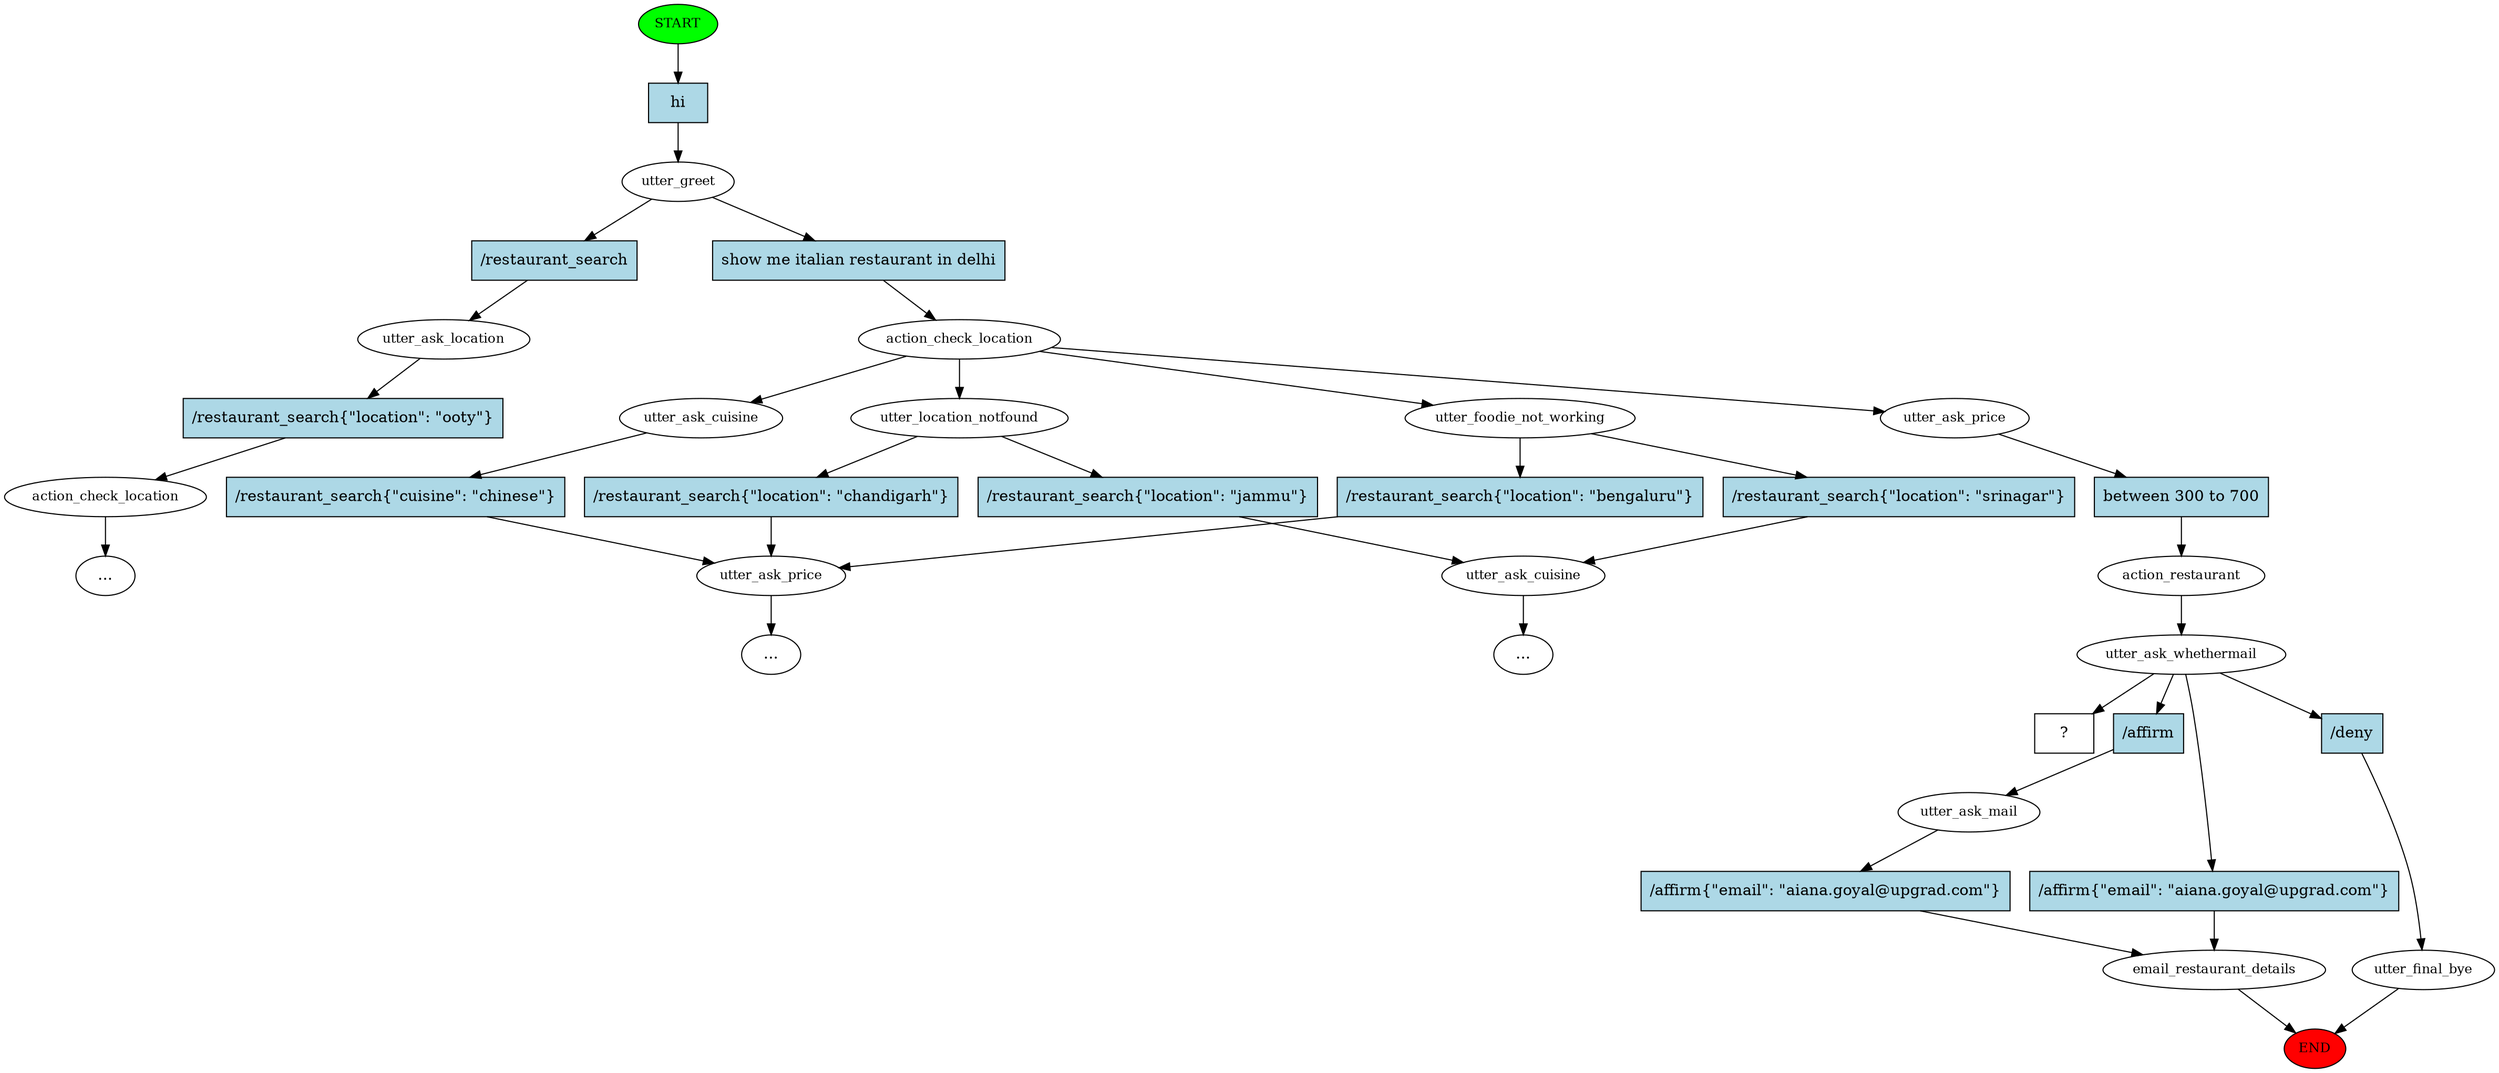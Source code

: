 digraph  {
0 [class="start active", fillcolor=green, fontsize=12, label=START, style=filled];
"-1" [class=end, fillcolor=red, fontsize=12, label=END, style=filled];
1 [class=active, fontsize=12, label=utter_greet];
2 [class="", fontsize=12, label=utter_ask_location];
3 [class="", fontsize=12, label=action_check_location];
8 [class=active, fontsize=12, label=action_check_location];
9 [class=active, fontsize=12, label=utter_ask_price];
10 [class=active, fontsize=12, label=action_restaurant];
11 [class=active, fontsize=12, label=utter_ask_whethermail];
12 [class="", fontsize=12, label=email_restaurant_details];
15 [class="", fontsize=12, label=utter_ask_cuisine];
16 [class="", fontsize=12, label=utter_ask_price];
38 [class="", fontsize=12, label=utter_ask_mail];
45 [class="", fontsize=12, label=utter_final_bye];
52 [class="", fontsize=12, label=utter_location_notfound];
"-21" [class=ellipsis, label="..."];
88 [class="", fontsize=12, label=utter_foodie_not_working];
89 [class="", fontsize=12, label=utter_ask_cuisine];
"-32" [class=ellipsis, label="..."];
"-33" [class=ellipsis, label="..."];
148 [class="intent dashed active", label="  ?  ", shape=rect];
149 [class="intent active", fillcolor=lightblue, label=hi, shape=rect, style=filled];
150 [class=intent, fillcolor=lightblue, label="/restaurant_search", shape=rect, style=filled];
151 [class="intent active", fillcolor=lightblue, label="show\ me\ italian\ restaurant\ in\ delhi", shape=rect, style=filled];
152 [class=intent, fillcolor=lightblue, label="/restaurant_search\{\"location\":\ \"ooty\"\}", shape=rect, style=filled];
153 [class="intent active", fillcolor=lightblue, label="between\ 300\ to\ 700", shape=rect, style=filled];
154 [class=intent, fillcolor=lightblue, label="/affirm\{\"email\":\ \"aiana\.goyal@upgrad\.com\"\}", shape=rect, style=filled];
155 [class=intent, fillcolor=lightblue, label="/affirm", shape=rect, style=filled];
156 [class=intent, fillcolor=lightblue, label="/deny", shape=rect, style=filled];
157 [class=intent, fillcolor=lightblue, label="/restaurant_search\{\"cuisine\":\ \"chinese\"\}", shape=rect, style=filled];
158 [class=intent, fillcolor=lightblue, label="/affirm\{\"email\":\ \"aiana\.goyal@upgrad\.com\"\}", shape=rect, style=filled];
159 [class=intent, fillcolor=lightblue, label="/restaurant_search\{\"location\":\ \"chandigarh\"\}", shape=rect, style=filled];
160 [class=intent, fillcolor=lightblue, label="/restaurant_search\{\"location\":\ \"jammu\"\}", shape=rect, style=filled];
161 [class=intent, fillcolor=lightblue, label="/restaurant_search\{\"location\":\ \"srinagar\"\}", shape=rect, style=filled];
162 [class=intent, fillcolor=lightblue, label="/restaurant_search\{\"location\":\ \"bengaluru\"\}", shape=rect, style=filled];
0 -> 149  [class=active, key=0];
1 -> 150  [class="", key=0];
1 -> 151  [class=active, key=0];
2 -> 152  [class="", key=0];
3 -> "-21"  [class="", key=NONE, label=""];
8 -> 9  [class=active, key=NONE, label=""];
8 -> 15  [class="", key=NONE, label=""];
8 -> 52  [class="", key=NONE, label=""];
8 -> 88  [class="", key=NONE, label=""];
9 -> 153  [class=active, key=0];
10 -> 11  [class=active, key=NONE, label=""];
11 -> 148  [class=active, key=NONE, label=""];
11 -> 154  [class="", key=0];
11 -> 155  [class="", key=0];
11 -> 156  [class="", key=0];
12 -> "-1"  [class="", key=NONE, label=""];
15 -> 157  [class="", key=0];
16 -> "-32"  [class="", key=NONE, label=""];
38 -> 158  [class="", key=0];
45 -> "-1"  [class="", key=NONE, label=""];
52 -> 159  [class="", key=0];
52 -> 160  [class="", key=0];
88 -> 161  [class="", key=0];
88 -> 162  [class="", key=0];
89 -> "-33"  [class="", key=NONE, label=""];
149 -> 1  [class=active, key=0];
150 -> 2  [class="", key=0];
151 -> 8  [class=active, key=0];
152 -> 3  [class="", key=0];
153 -> 10  [class=active, key=0];
154 -> 12  [class="", key=0];
155 -> 38  [class="", key=0];
156 -> 45  [class="", key=0];
157 -> 16  [class="", key=0];
158 -> 12  [class="", key=0];
159 -> 16  [class="", key=0];
160 -> 89  [class="", key=0];
161 -> 89  [class="", key=0];
162 -> 16  [class="", key=0];
}
